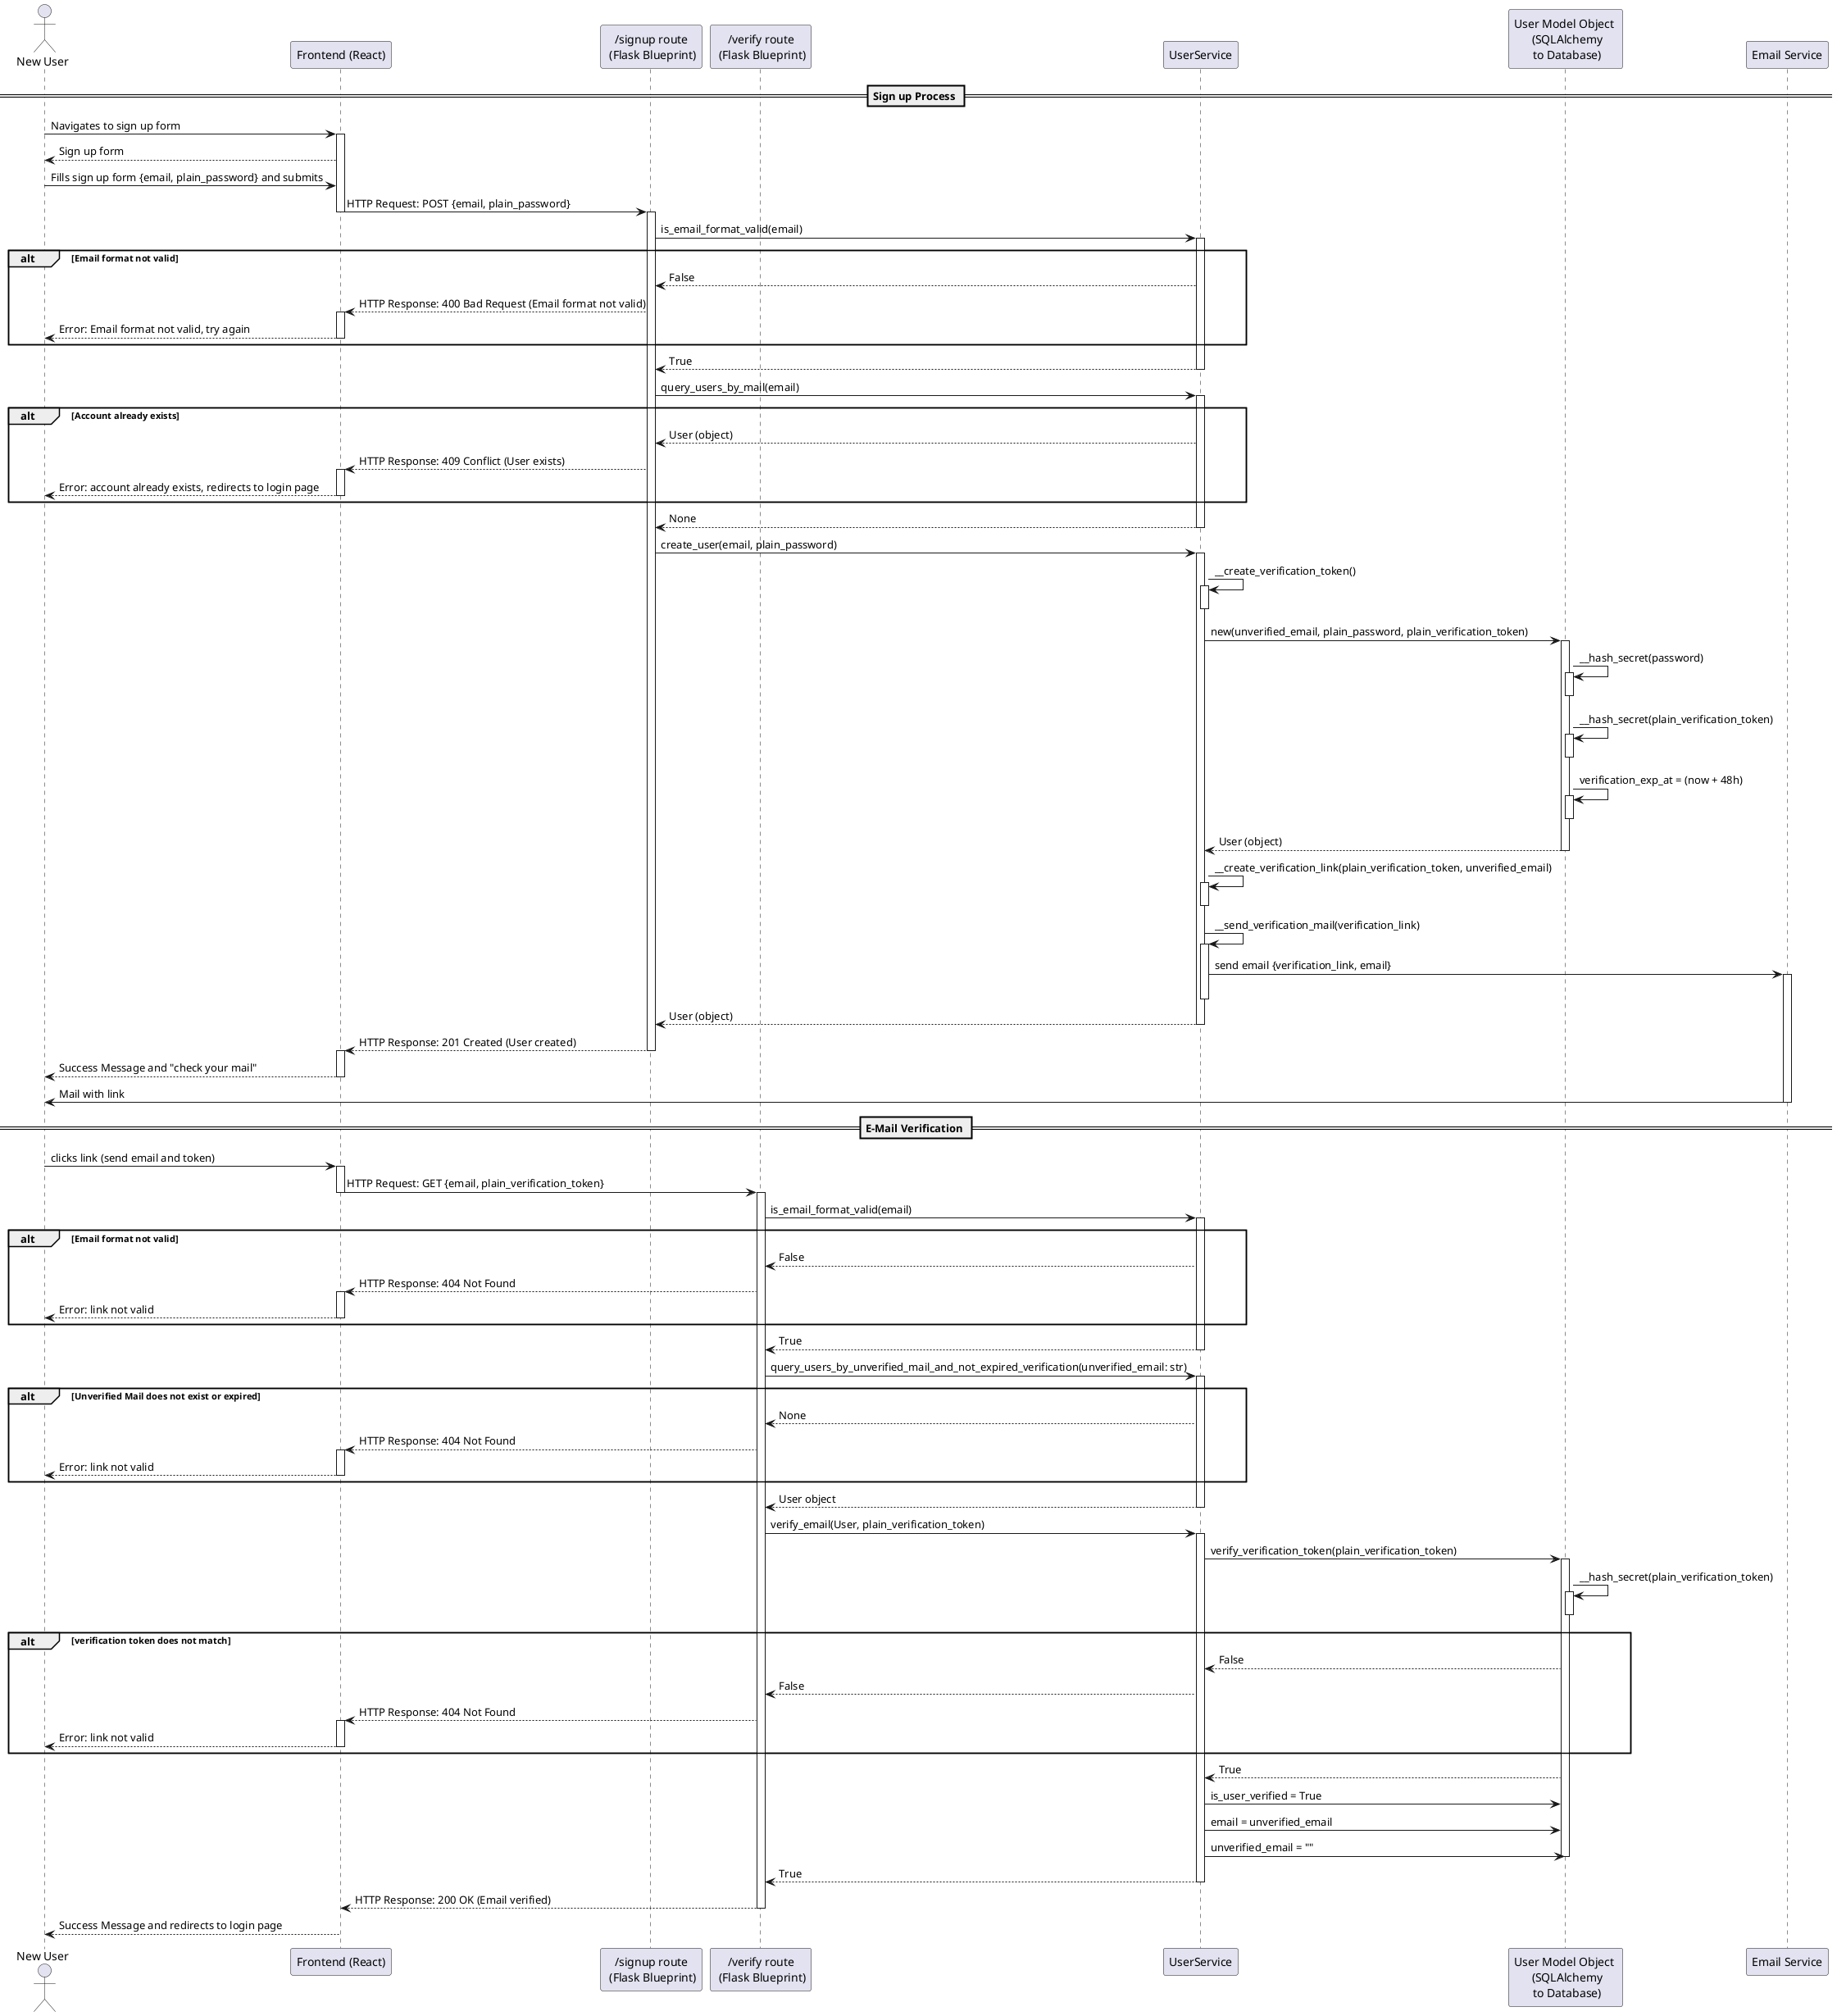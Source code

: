 @startuml
actor "New User" as AppUser
participant "Frontend (React)" as FE
participant "/signup route\n (Flask Blueprint)" as SR
participant "/verify route\n (Flask Blueprint)" as VR
participant "UserService" as US
participant "User Model Object \n (SQLAlchemy\n to Database)" as UM
participant "Email Service" as Mail

== Sign up Process ==
AppUser -> FE : Navigates to sign up form
activate FE
AppUser <-- FE : Sign up form
AppUser -> FE : Fills sign up form {email, plain_password} and submits
FE -> SR : HTTP Request: POST {email, plain_password}
deactivate FE
activate SR
SR -> US : is_email_format_valid(email)
activate US
alt Email format not valid
    SR <-- US : False
    FE <-- SR : HTTP Response: 400 Bad Request (Email format not valid)
    activate FE
    AppUser <-- FE : Error: Email format not valid, try again
    deactivate FE
end
SR <-- US : True
deactivate US
SR -> US : query_users_by_mail(email)
activate US
alt Account already exists
    SR <-- US : User (object)
    FE <-- SR : HTTP Response: 409 Conflict (User exists)
    activate FE
    AppUser <-- FE : Error: account already exists, redirects to login page
    deactivate FE
end
SR <-- US : None
deactivate US
SR -> US : create_user(email, plain_password)
activate US
US -> US : __create_verification_token()
activate US
deactivate US
US -> UM : new(unverified_email, plain_password, plain_verification_token)
activate UM
UM -> UM : __hash_secret(password)
activate UM
deactivate UM
UM -> UM : __hash_secret(plain_verification_token)
activate UM
deactivate UM
UM -> UM : verification_exp_at = (now + 48h)
activate UM
deactivate UM
US <-- UM : User (object)
deactivate UM
US -> US : __create_verification_link(plain_verification_token, unverified_email)
activate US
deactivate US
US -> US : __send_verification_mail(verification_link)
activate US
US -> Mail : send email {verification_link, email}
activate Mail
deactivate US
SR <-- US : User (object)
deactivate US
FE <-- SR : HTTP Response: 201 Created (User created)
deactivate SR
activate FE
AppUser <-- FE : Success Message and "check your mail"
deactivate FE
AppUser <- Mail : Mail with link
deactivate Mail

== E-Mail Verification ==
AppUser -> FE : clicks link (send email and token)
activate FE
FE -> VR : HTTP Request: GET {email, plain_verification_token}
deactivate FE
activate VR
VR -> US : is_email_format_valid(email)
activate US
alt Email format not valid
    VR <-- US : False
    FE <-- VR : HTTP Response: 404 Not Found
    activate FE
    AppUser <-- FE : Error: link not valid
    deactivate FE
end
VR <-- US : True
deactivate US
VR -> US : query_users_by_unverified_mail_and_not_expired_verification(unverified_email: str)
activate US
alt Unverified Mail does not exist or expired
    VR <-- US : None
    FE <-- VR : HTTP Response: 404 Not Found
    activate FE
    AppUser <-- FE : Error: link not valid
    deactivate FE
end
VR <-- US : User object
deactivate US
VR -> US : verify_email(User, plain_verification_token)
activate US
US -> UM : verify_verification_token(plain_verification_token)
activate UM
UM -> UM : __hash_secret(plain_verification_token)
activate UM
deactivate UM
alt verification token does not match
    US <-- UM : False
    VR <-- US : False
    FE <-- VR : HTTP Response: 404 Not Found
    activate FE
    AppUser <-- FE : Error: link not valid
    deactivate FE
end
US <-- UM : True
US -> UM : is_user_verified = True
US -> UM : email = unverified_email
US -> UM : unverified_email = ""
deactivate UM
VR <-- US : True
deactivate US
FE <-- VR : HTTP Response: 200 OK (Email verified)
deactivate VR
AppUser <-- FE : Success Message and redirects to login page
@enduml